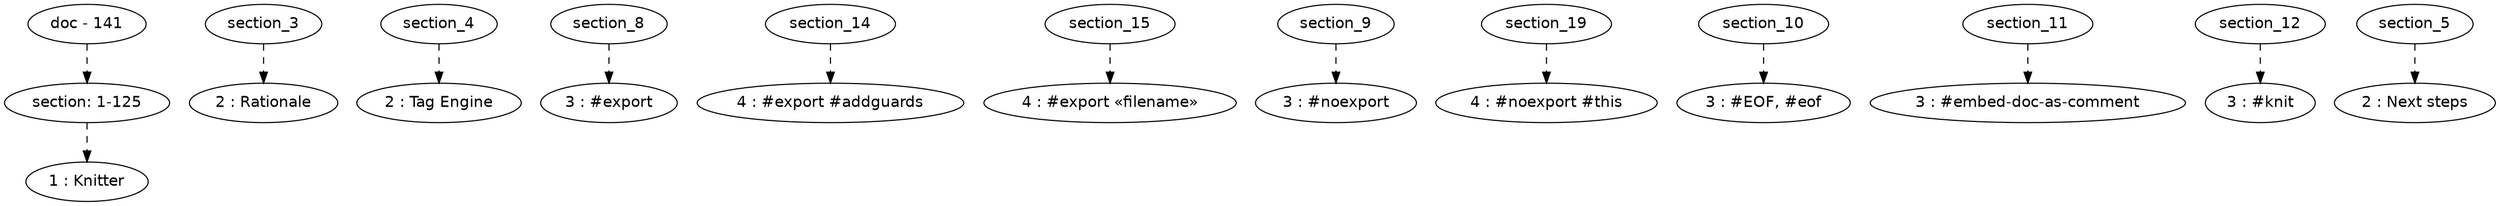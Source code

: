 digraph hierarchy {

node [fontname=Helvetica]
edge [style=dashed]

doc_0 [label="doc - 141"]


doc_0 -> { section_1}
{rank=same; section_1}

section_1 [label="section: 1-125"]


section_1 -> { header_2}
{rank=same; header_2}

header_2 [label="1 : Knitter"]


section_3 -> { header_6}
{rank=same; header_6}

header_6 [label="2 : Rationale"]


section_4 -> { header_7}
{rank=same; header_7}

header_7 [label="2 : Tag Engine"]


section_8 -> { header_13}
{rank=same; header_13}

header_13 [label="3 : #export"]


section_14 -> { header_16}
{rank=same; header_16}

header_16 [label="4 : #export #addguards"]


section_15 -> { header_17}
{rank=same; header_17}

header_17 [label="4 : #export «filename»"]


section_9 -> { header_18}
{rank=same; header_18}

header_18 [label="3 : #noexport"]


section_19 -> { header_20}
{rank=same; header_20}

header_20 [label="4 : #noexport #this"]


section_10 -> { header_21}
{rank=same; header_21}

header_21 [label="3 : #EOF, #eof"]


section_11 -> { header_22}
{rank=same; header_22}

header_22 [label="3 : #embed-doc-as-comment"]


section_12 -> { header_23}
{rank=same; header_23}

header_23 [label="3 : #knit"]


section_5 -> { header_24}
{rank=same; header_24}

header_24 [label="2 : Next steps"]



}
